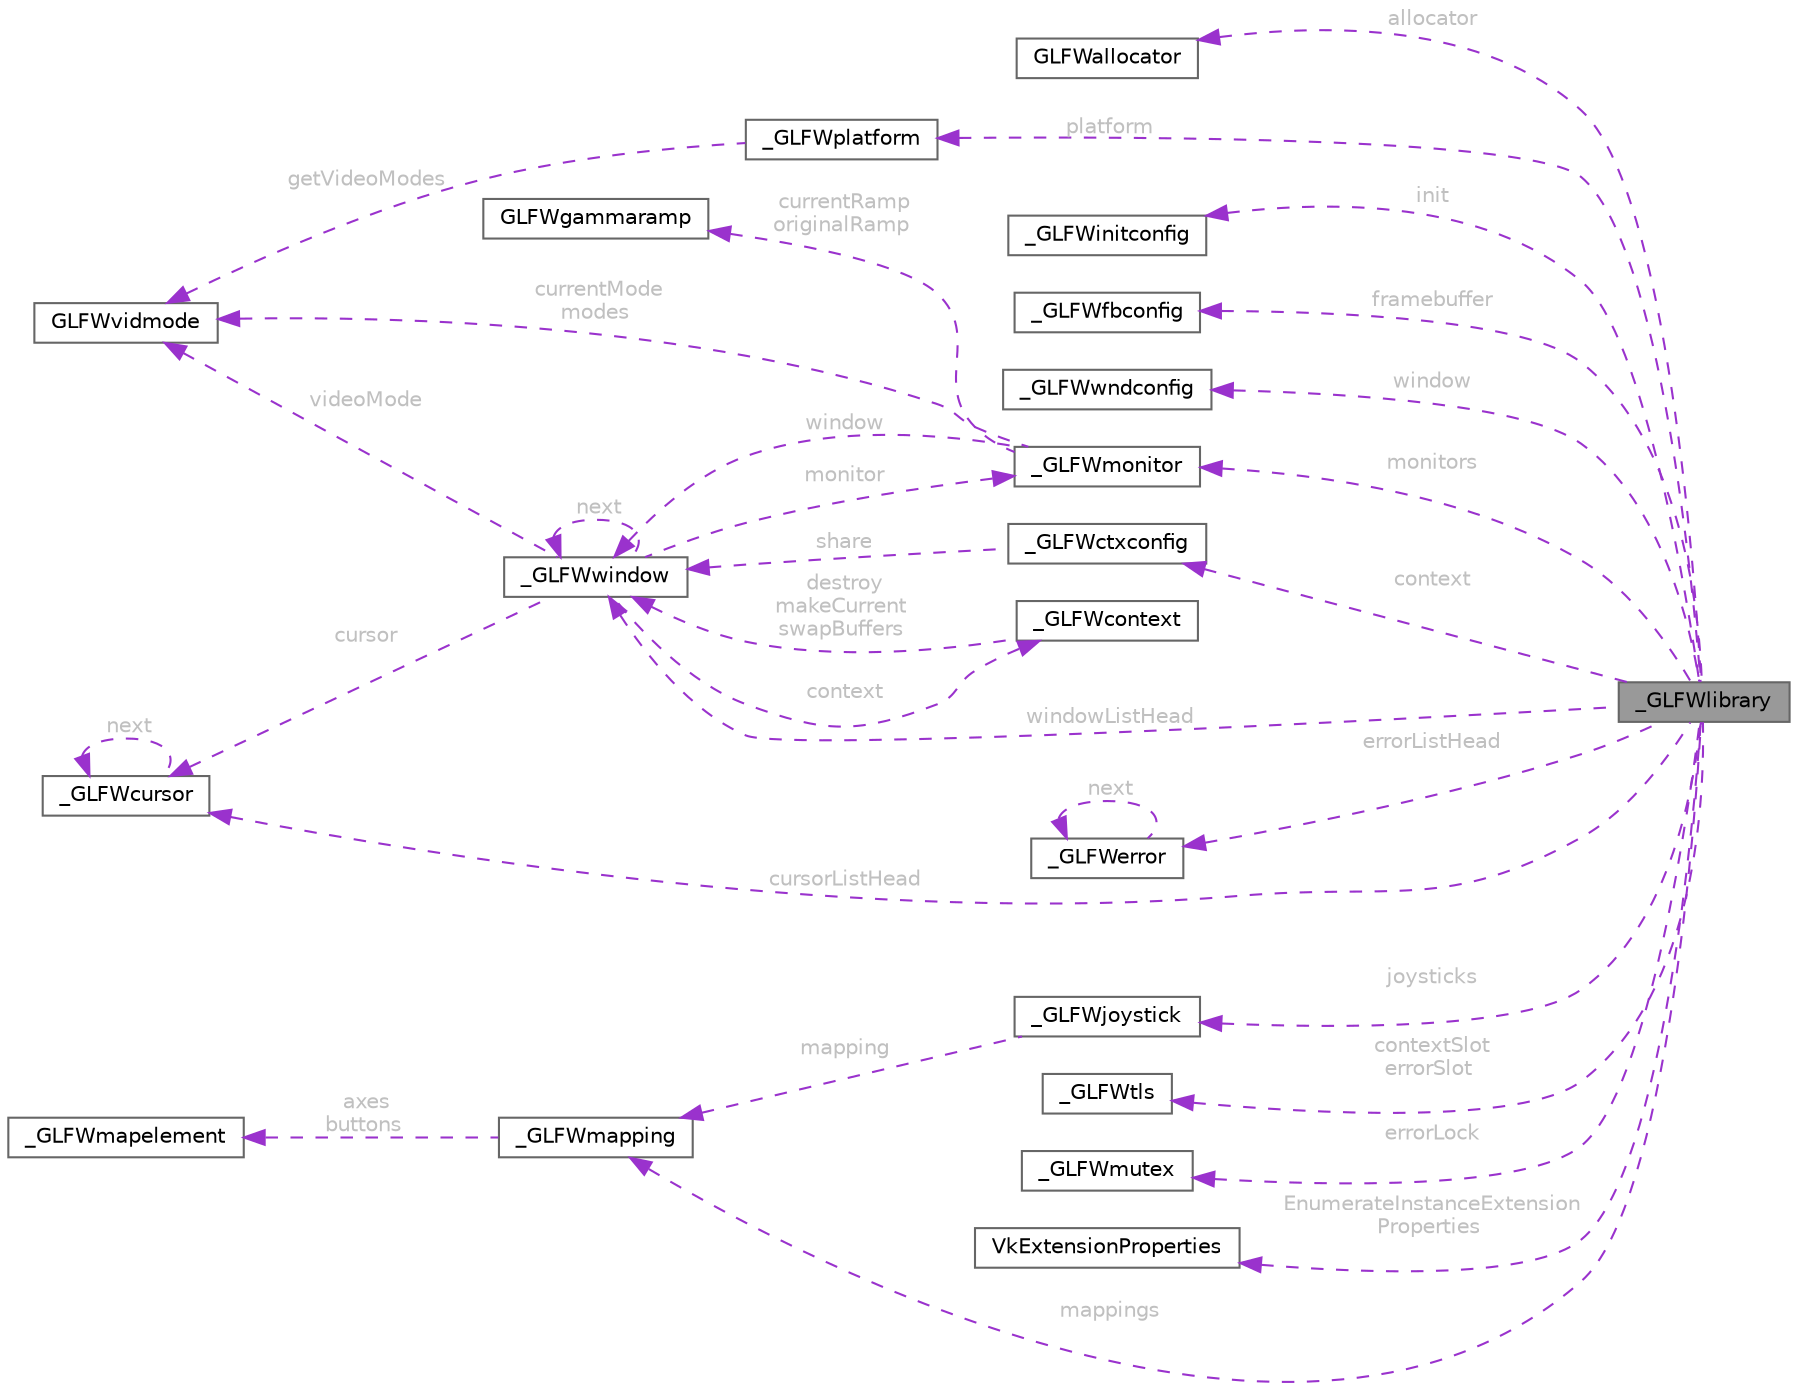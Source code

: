 digraph "_GLFWlibrary"
{
 // LATEX_PDF_SIZE
  bgcolor="transparent";
  edge [fontname=Helvetica,fontsize=10,labelfontname=Helvetica,labelfontsize=10];
  node [fontname=Helvetica,fontsize=10,shape=box,height=0.2,width=0.4];
  rankdir="LR";
  Node1 [id="Node000001",label="_GLFWlibrary",height=0.2,width=0.4,color="gray40", fillcolor="grey60", style="filled", fontcolor="black",tooltip=" "];
  Node2 -> Node1 [id="edge61_Node000001_Node000002",dir="back",color="darkorchid3",style="dashed",tooltip=" ",label=" allocator",fontcolor="grey" ];
  Node2 [id="Node000002",label="GLFWallocator",height=0.2,width=0.4,color="gray40", fillcolor="white", style="filled",URL="$struct_g_l_f_wallocator.html",tooltip=" "];
  Node3 -> Node1 [id="edge62_Node000001_Node000003",dir="back",color="darkorchid3",style="dashed",tooltip=" ",label=" platform",fontcolor="grey" ];
  Node3 [id="Node000003",label="_GLFWplatform",height=0.2,width=0.4,color="gray40", fillcolor="white", style="filled",URL="$struct___g_l_f_wplatform.html",tooltip=" "];
  Node4 -> Node3 [id="edge63_Node000003_Node000004",dir="back",color="darkorchid3",style="dashed",tooltip=" ",label=" getVideoModes",fontcolor="grey" ];
  Node4 [id="Node000004",label="GLFWvidmode",height=0.2,width=0.4,color="gray40", fillcolor="white", style="filled",URL="$struct_g_l_f_wvidmode.html",tooltip="Video mode type."];
  Node5 -> Node1 [id="edge64_Node000001_Node000005",dir="back",color="darkorchid3",style="dashed",tooltip=" ",label=" init",fontcolor="grey" ];
  Node5 [id="Node000005",label="_GLFWinitconfig",height=0.2,width=0.4,color="gray40", fillcolor="white", style="filled",URL="$struct___g_l_f_winitconfig.html",tooltip=" "];
  Node6 -> Node1 [id="edge65_Node000001_Node000006",dir="back",color="darkorchid3",style="dashed",tooltip=" ",label=" framebuffer",fontcolor="grey" ];
  Node6 [id="Node000006",label="_GLFWfbconfig",height=0.2,width=0.4,color="gray40", fillcolor="white", style="filled",URL="$struct___g_l_f_wfbconfig.html",tooltip=" "];
  Node7 -> Node1 [id="edge66_Node000001_Node000007",dir="back",color="darkorchid3",style="dashed",tooltip=" ",label=" window",fontcolor="grey" ];
  Node7 [id="Node000007",label="_GLFWwndconfig",height=0.2,width=0.4,color="gray40", fillcolor="white", style="filled",URL="$struct___g_l_f_wwndconfig.html",tooltip=" "];
  Node8 -> Node1 [id="edge67_Node000001_Node000008",dir="back",color="darkorchid3",style="dashed",tooltip=" ",label=" context",fontcolor="grey" ];
  Node8 [id="Node000008",label="_GLFWctxconfig",height=0.2,width=0.4,color="gray40", fillcolor="white", style="filled",URL="$struct___g_l_f_wctxconfig.html",tooltip=" "];
  Node9 -> Node8 [id="edge68_Node000008_Node000009",dir="back",color="darkorchid3",style="dashed",tooltip=" ",label=" share",fontcolor="grey" ];
  Node9 [id="Node000009",label="_GLFWwindow",height=0.2,width=0.4,color="gray40", fillcolor="white", style="filled",URL="$struct___g_l_f_wwindow.html",tooltip=" "];
  Node9 -> Node9 [id="edge69_Node000009_Node000009",dir="back",color="darkorchid3",style="dashed",tooltip=" ",label=" next",fontcolor="grey" ];
  Node4 -> Node9 [id="edge70_Node000009_Node000004",dir="back",color="darkorchid3",style="dashed",tooltip=" ",label=" videoMode",fontcolor="grey" ];
  Node10 -> Node9 [id="edge71_Node000009_Node000010",dir="back",color="darkorchid3",style="dashed",tooltip=" ",label=" monitor",fontcolor="grey" ];
  Node10 [id="Node000010",label="_GLFWmonitor",height=0.2,width=0.4,color="gray40", fillcolor="white", style="filled",URL="$struct___g_l_f_wmonitor.html",tooltip=" "];
  Node9 -> Node10 [id="edge72_Node000010_Node000009",dir="back",color="darkorchid3",style="dashed",tooltip=" ",label=" window",fontcolor="grey" ];
  Node4 -> Node10 [id="edge73_Node000010_Node000004",dir="back",color="darkorchid3",style="dashed",tooltip=" ",label=" currentMode\nmodes",fontcolor="grey" ];
  Node11 -> Node10 [id="edge74_Node000010_Node000011",dir="back",color="darkorchid3",style="dashed",tooltip=" ",label=" currentRamp\noriginalRamp",fontcolor="grey" ];
  Node11 [id="Node000011",label="GLFWgammaramp",height=0.2,width=0.4,color="gray40", fillcolor="white", style="filled",URL="$struct_g_l_f_wgammaramp.html",tooltip="Gamma ramp."];
  Node12 -> Node9 [id="edge75_Node000009_Node000012",dir="back",color="darkorchid3",style="dashed",tooltip=" ",label=" cursor",fontcolor="grey" ];
  Node12 [id="Node000012",label="_GLFWcursor",height=0.2,width=0.4,color="gray40", fillcolor="white", style="filled",URL="$struct___g_l_f_wcursor.html",tooltip=" "];
  Node12 -> Node12 [id="edge76_Node000012_Node000012",dir="back",color="darkorchid3",style="dashed",tooltip=" ",label=" next",fontcolor="grey" ];
  Node13 -> Node9 [id="edge77_Node000009_Node000013",dir="back",color="darkorchid3",style="dashed",tooltip=" ",label=" context",fontcolor="grey" ];
  Node13 [id="Node000013",label="_GLFWcontext",height=0.2,width=0.4,color="gray40", fillcolor="white", style="filled",URL="$struct___g_l_f_wcontext.html",tooltip=" "];
  Node9 -> Node13 [id="edge78_Node000013_Node000009",dir="back",color="darkorchid3",style="dashed",tooltip=" ",label=" destroy\nmakeCurrent\nswapBuffers",fontcolor="grey" ];
  Node14 -> Node1 [id="edge79_Node000001_Node000014",dir="back",color="darkorchid3",style="dashed",tooltip=" ",label=" errorListHead",fontcolor="grey" ];
  Node14 [id="Node000014",label="_GLFWerror",height=0.2,width=0.4,color="gray40", fillcolor="white", style="filled",URL="$struct___g_l_f_werror.html",tooltip=" "];
  Node14 -> Node14 [id="edge80_Node000014_Node000014",dir="back",color="darkorchid3",style="dashed",tooltip=" ",label=" next",fontcolor="grey" ];
  Node12 -> Node1 [id="edge81_Node000001_Node000012",dir="back",color="darkorchid3",style="dashed",tooltip=" ",label=" cursorListHead",fontcolor="grey" ];
  Node9 -> Node1 [id="edge82_Node000001_Node000009",dir="back",color="darkorchid3",style="dashed",tooltip=" ",label=" windowListHead",fontcolor="grey" ];
  Node10 -> Node1 [id="edge83_Node000001_Node000010",dir="back",color="darkorchid3",style="dashed",tooltip=" ",label=" monitors",fontcolor="grey" ];
  Node15 -> Node1 [id="edge84_Node000001_Node000015",dir="back",color="darkorchid3",style="dashed",tooltip=" ",label=" joysticks",fontcolor="grey" ];
  Node15 [id="Node000015",label="_GLFWjoystick",height=0.2,width=0.4,color="gray40", fillcolor="white", style="filled",URL="$struct___g_l_f_wjoystick.html",tooltip=" "];
  Node16 -> Node15 [id="edge85_Node000015_Node000016",dir="back",color="darkorchid3",style="dashed",tooltip=" ",label=" mapping",fontcolor="grey" ];
  Node16 [id="Node000016",label="_GLFWmapping",height=0.2,width=0.4,color="gray40", fillcolor="white", style="filled",URL="$struct___g_l_f_wmapping.html",tooltip=" "];
  Node17 -> Node16 [id="edge86_Node000016_Node000017",dir="back",color="darkorchid3",style="dashed",tooltip=" ",label=" axes\nbuttons",fontcolor="grey" ];
  Node17 [id="Node000017",label="_GLFWmapelement",height=0.2,width=0.4,color="gray40", fillcolor="white", style="filled",URL="$struct___g_l_f_wmapelement.html",tooltip=" "];
  Node16 -> Node1 [id="edge87_Node000001_Node000016",dir="back",color="darkorchid3",style="dashed",tooltip=" ",label=" mappings",fontcolor="grey" ];
  Node18 -> Node1 [id="edge88_Node000001_Node000018",dir="back",color="darkorchid3",style="dashed",tooltip=" ",label=" contextSlot\nerrorSlot",fontcolor="grey" ];
  Node18 [id="Node000018",label="_GLFWtls",height=0.2,width=0.4,color="gray40", fillcolor="white", style="filled",URL="$struct___g_l_f_wtls.html",tooltip=" "];
  Node19 -> Node1 [id="edge89_Node000001_Node000019",dir="back",color="darkorchid3",style="dashed",tooltip=" ",label=" errorLock",fontcolor="grey" ];
  Node19 [id="Node000019",label="_GLFWmutex",height=0.2,width=0.4,color="gray40", fillcolor="white", style="filled",URL="$struct___g_l_f_wmutex.html",tooltip=" "];
  Node20 -> Node1 [id="edge90_Node000001_Node000020",dir="back",color="darkorchid3",style="dashed",tooltip=" ",label=" EnumerateInstanceExtension\lProperties",fontcolor="grey" ];
  Node20 [id="Node000020",label="VkExtensionProperties",height=0.2,width=0.4,color="gray40", fillcolor="white", style="filled",URL="$struct_vk_extension_properties.html",tooltip=" "];
}
